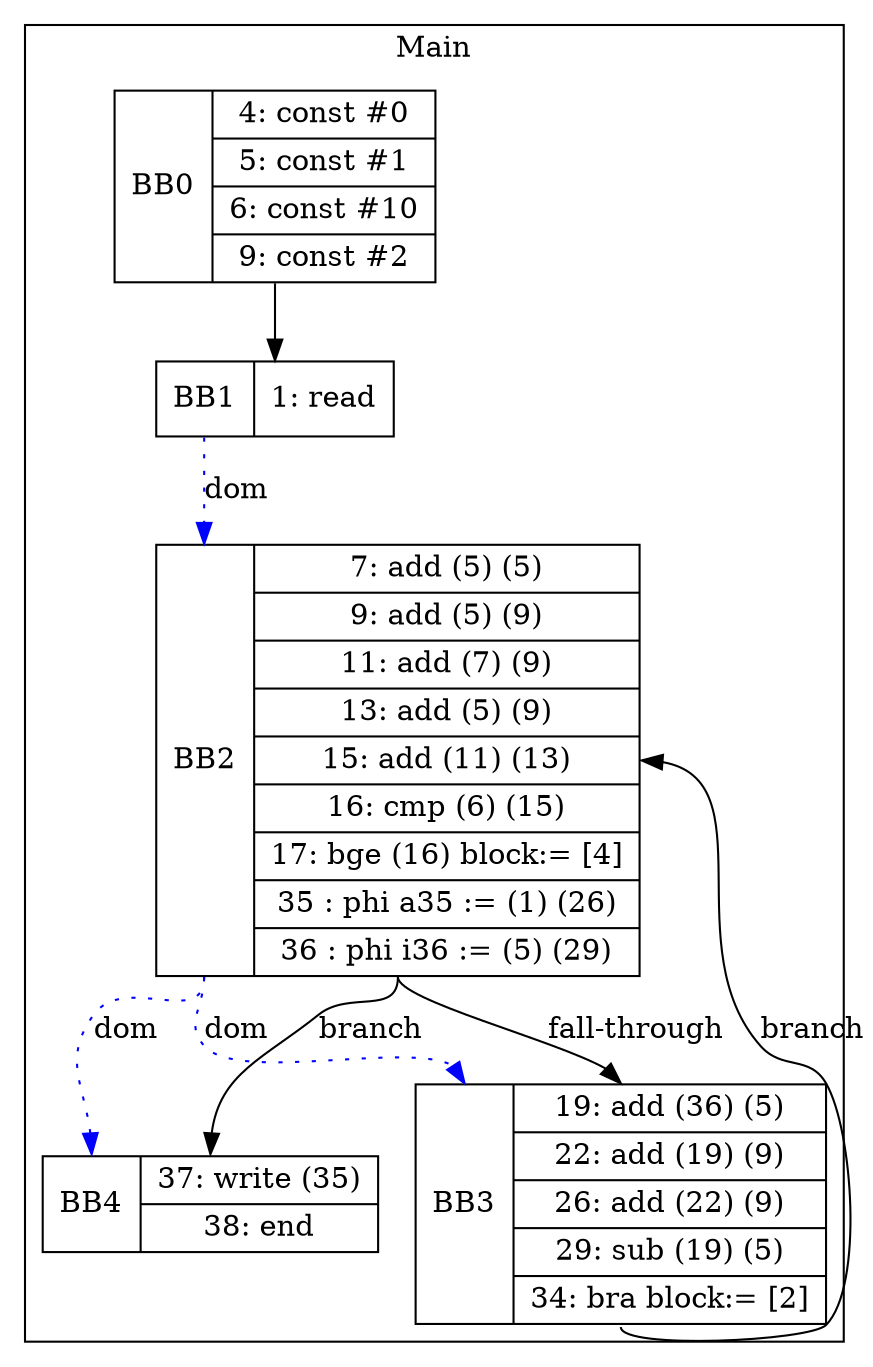 digraph G {
node [shape=record];
subgraph cluster_main{
label = "Main";
BB0 [shape=record, label="<b>BB0|{4: const #0|5: const #1|6: const #10|9: const #2}"];
BB1 [shape=record, label="<b>BB1|{1: read}"];
BB2 [shape=record, label="<b>BB2|{7: add (5) (5)|9: add (5) (9)|11: add (7) (9)|13: add (5) (9)|15: add (11) (13)|16: cmp (6) (15)|17: bge (16) block:= [4]|35 : phi a35 := (1) (26)|36 : phi i36 := (5) (29)}"];
BB3 [shape=record, label="<b>BB3|{19: add (36) (5)|22: add (19) (9)|26: add (22) (9)|29: sub (19) (5)|34: bra block:= [2]}"];
BB4 [shape=record, label="<b>BB4|{37: write (35)|38: end}"];
}
BB0:s -> BB1:n ;
BB2:b -> BB3:b [color=blue, style=dotted, label="dom"];
BB2:b -> BB4:b [color=blue, style=dotted, label="dom"];
BB1:b -> BB2:b [color=blue, style=dotted, label="dom"];
BB2:s -> BB4:n [label="branch"];
BB3:s -> BB2:e [label="branch"];
BB2:s -> BB3:n [label="fall-through"];
}
